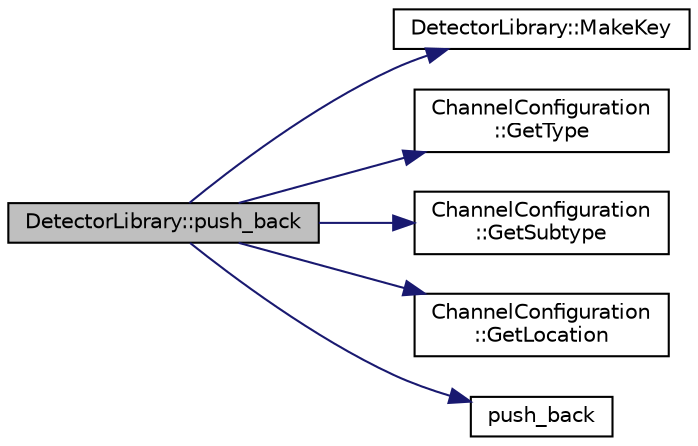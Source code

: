 digraph "DetectorLibrary::push_back"
{
  edge [fontname="Helvetica",fontsize="10",labelfontname="Helvetica",labelfontsize="10"];
  node [fontname="Helvetica",fontsize="10",shape=record];
  rankdir="LR";
  Node1 [label="DetectorLibrary::push_back",height=0.2,width=0.4,color="black", fillcolor="grey75", style="filled", fontcolor="black"];
  Node1 -> Node2 [color="midnightblue",fontsize="10",style="solid",fontname="Helvetica"];
  Node2 [label="DetectorLibrary::MakeKey",height=0.2,width=0.4,color="black", fillcolor="white", style="filled",URL="$dc/dbe/class_detector_library.html#a0377dece8d7189ce24cb15358302cdb4"];
  Node1 -> Node3 [color="midnightblue",fontsize="10",style="solid",fontname="Helvetica"];
  Node3 [label="ChannelConfiguration\l::GetType",height=0.2,width=0.4,color="black", fillcolor="white", style="filled",URL="$d6/d20/class_channel_configuration.html#aba4539c47063c552522bcf7c20d5bf29"];
  Node1 -> Node4 [color="midnightblue",fontsize="10",style="solid",fontname="Helvetica"];
  Node4 [label="ChannelConfiguration\l::GetSubtype",height=0.2,width=0.4,color="black", fillcolor="white", style="filled",URL="$d6/d20/class_channel_configuration.html#aaa6fcf267aebd6df6fa3df5510cfaeea"];
  Node1 -> Node5 [color="midnightblue",fontsize="10",style="solid",fontname="Helvetica"];
  Node5 [label="ChannelConfiguration\l::GetLocation",height=0.2,width=0.4,color="black", fillcolor="white", style="filled",URL="$d6/d20/class_channel_configuration.html#a63b0841b2af27b4d019b5f68097a5eef"];
  Node1 -> Node6 [color="midnightblue",fontsize="10",style="solid",fontname="Helvetica"];
  Node6 [label="push_back",height=0.2,width=0.4,color="black", fillcolor="white", style="filled",URL="$dd/dd8/_ldf_reader_8cpp.html#affe674d41d3ffbacced98e5a917da4c3"];
}
